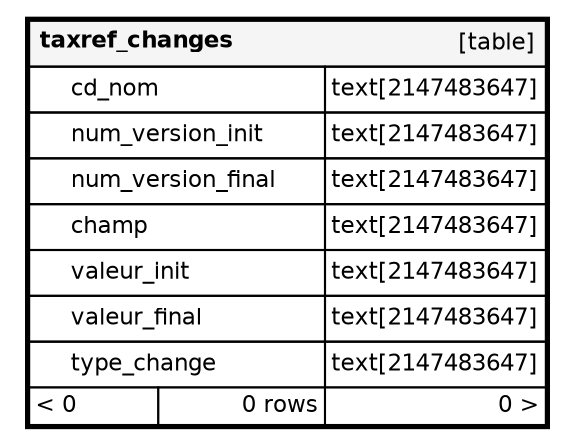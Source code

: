 // dot 2.40 on Linux 4.15.0-30-generic
// SchemaSpy rev Unknown
digraph "taxref_changes" {
  graph [
    rankdir="RL"
    bgcolor="#ffffff"
    nodesep="0.18"
    ranksep="0.46"
    fontname="Helvetica"
    fontsize="11"
    ration="compress"
  ];
  node [
    fontname="Helvetica"
    fontsize="11"
    shape="plaintext"
  ];
  edge [
    arrowsize="0.8"
  ];
  "taxref_changes" [
   label=<
    <TABLE BORDER="2" CELLBORDER="1" CELLSPACING="0" BGCOLOR="#ffffff">
      <TR><TD COLSPAN="4"  BGCOLOR="#f5f5f5"><TABLE BORDER="0" CELLSPACING="0"><TR><TD ALIGN="LEFT"><B>taxref_changes</B></TD><TD ALIGN="RIGHT">[table]</TD></TR></TABLE></TD></TR>
      <TR><TD PORT="cd_nom" COLSPAN="2" ALIGN="LEFT"><TABLE BORDER="0" CELLSPACING="0" ALIGN="LEFT"><TR ALIGN="LEFT"><TD ALIGN="LEFT" FIXEDSIZE="TRUE" WIDTH="15" HEIGHT="16"></TD><TD ALIGN="LEFT" FIXEDSIZE="TRUE" WIDTH="121" HEIGHT="16">cd_nom</TD></TR></TABLE></TD><TD PORT="cd_nom.type" ALIGN="LEFT">text[2147483647]</TD></TR>
      <TR><TD PORT="num_version_init" COLSPAN="2" ALIGN="LEFT"><TABLE BORDER="0" CELLSPACING="0" ALIGN="LEFT"><TR ALIGN="LEFT"><TD ALIGN="LEFT" FIXEDSIZE="TRUE" WIDTH="15" HEIGHT="16"></TD><TD ALIGN="LEFT" FIXEDSIZE="TRUE" WIDTH="121" HEIGHT="16">num_version_init</TD></TR></TABLE></TD><TD PORT="num_version_init.type" ALIGN="LEFT">text[2147483647]</TD></TR>
      <TR><TD PORT="num_version_final" COLSPAN="2" ALIGN="LEFT"><TABLE BORDER="0" CELLSPACING="0" ALIGN="LEFT"><TR ALIGN="LEFT"><TD ALIGN="LEFT" FIXEDSIZE="TRUE" WIDTH="15" HEIGHT="16"></TD><TD ALIGN="LEFT" FIXEDSIZE="TRUE" WIDTH="121" HEIGHT="16">num_version_final</TD></TR></TABLE></TD><TD PORT="num_version_final.type" ALIGN="LEFT">text[2147483647]</TD></TR>
      <TR><TD PORT="champ" COLSPAN="2" ALIGN="LEFT"><TABLE BORDER="0" CELLSPACING="0" ALIGN="LEFT"><TR ALIGN="LEFT"><TD ALIGN="LEFT" FIXEDSIZE="TRUE" WIDTH="15" HEIGHT="16"></TD><TD ALIGN="LEFT" FIXEDSIZE="TRUE" WIDTH="121" HEIGHT="16">champ</TD></TR></TABLE></TD><TD PORT="champ.type" ALIGN="LEFT">text[2147483647]</TD></TR>
      <TR><TD PORT="valeur_init" COLSPAN="2" ALIGN="LEFT"><TABLE BORDER="0" CELLSPACING="0" ALIGN="LEFT"><TR ALIGN="LEFT"><TD ALIGN="LEFT" FIXEDSIZE="TRUE" WIDTH="15" HEIGHT="16"></TD><TD ALIGN="LEFT" FIXEDSIZE="TRUE" WIDTH="121" HEIGHT="16">valeur_init</TD></TR></TABLE></TD><TD PORT="valeur_init.type" ALIGN="LEFT">text[2147483647]</TD></TR>
      <TR><TD PORT="valeur_final" COLSPAN="2" ALIGN="LEFT"><TABLE BORDER="0" CELLSPACING="0" ALIGN="LEFT"><TR ALIGN="LEFT"><TD ALIGN="LEFT" FIXEDSIZE="TRUE" WIDTH="15" HEIGHT="16"></TD><TD ALIGN="LEFT" FIXEDSIZE="TRUE" WIDTH="121" HEIGHT="16">valeur_final</TD></TR></TABLE></TD><TD PORT="valeur_final.type" ALIGN="LEFT">text[2147483647]</TD></TR>
      <TR><TD PORT="type_change" COLSPAN="2" ALIGN="LEFT"><TABLE BORDER="0" CELLSPACING="0" ALIGN="LEFT"><TR ALIGN="LEFT"><TD ALIGN="LEFT" FIXEDSIZE="TRUE" WIDTH="15" HEIGHT="16"></TD><TD ALIGN="LEFT" FIXEDSIZE="TRUE" WIDTH="121" HEIGHT="16">type_change</TD></TR></TABLE></TD><TD PORT="type_change.type" ALIGN="LEFT">text[2147483647]</TD></TR>
      <TR><TD ALIGN="LEFT" BGCOLOR="#ffffff">&lt; 0</TD><TD ALIGN="RIGHT" BGCOLOR="#ffffff">0 rows</TD><TD ALIGN="RIGHT" BGCOLOR="#ffffff">0 &gt;</TD></TR>
    </TABLE>>
    URL="tables/taxref_changes.html"
    tooltip="taxref_changes"
  ];
}
